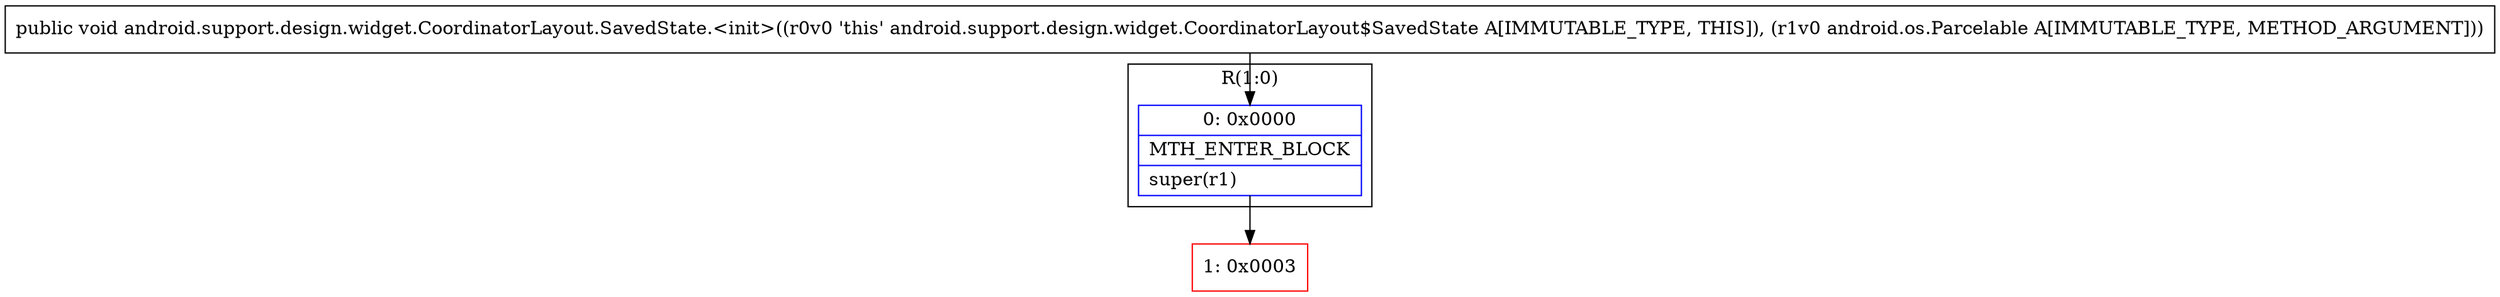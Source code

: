 digraph "CFG forandroid.support.design.widget.CoordinatorLayout.SavedState.\<init\>(Landroid\/os\/Parcelable;)V" {
subgraph cluster_Region_1663587599 {
label = "R(1:0)";
node [shape=record,color=blue];
Node_0 [shape=record,label="{0\:\ 0x0000|MTH_ENTER_BLOCK\l|super(r1)\l}"];
}
Node_1 [shape=record,color=red,label="{1\:\ 0x0003}"];
MethodNode[shape=record,label="{public void android.support.design.widget.CoordinatorLayout.SavedState.\<init\>((r0v0 'this' android.support.design.widget.CoordinatorLayout$SavedState A[IMMUTABLE_TYPE, THIS]), (r1v0 android.os.Parcelable A[IMMUTABLE_TYPE, METHOD_ARGUMENT])) }"];
MethodNode -> Node_0;
Node_0 -> Node_1;
}

